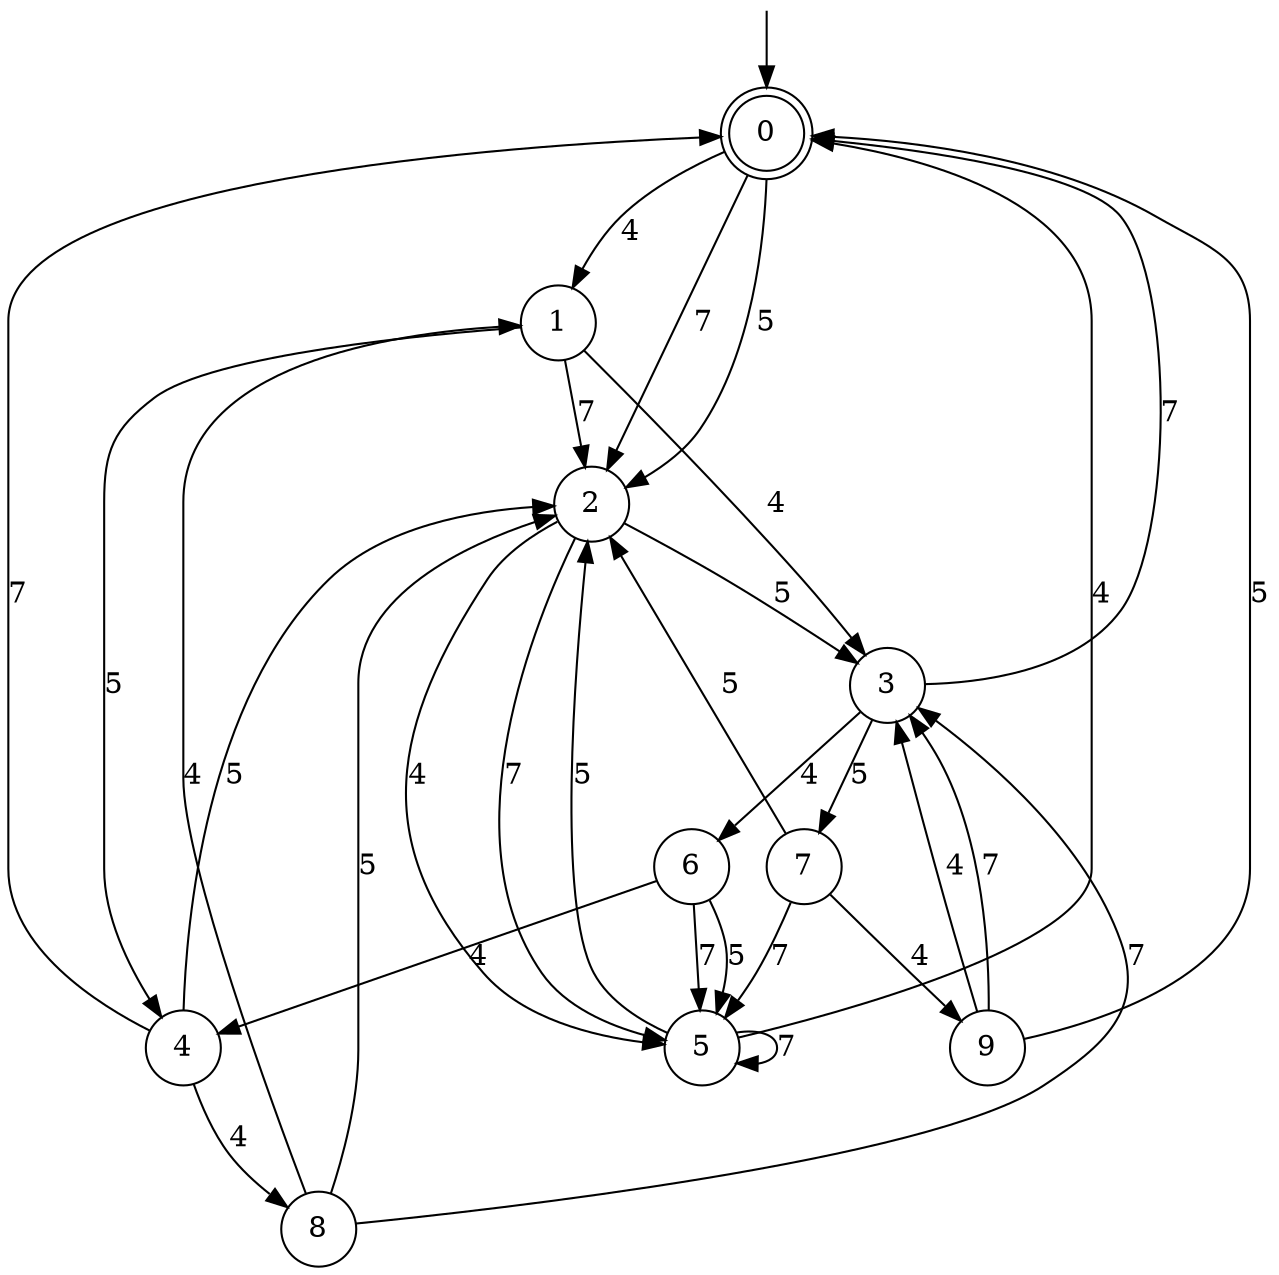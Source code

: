 digraph g {

	s0 [shape="doublecircle" label="0"];
	s1 [shape="circle" label="1"];
	s2 [shape="circle" label="2"];
	s3 [shape="circle" label="3"];
	s4 [shape="circle" label="4"];
	s5 [shape="circle" label="5"];
	s6 [shape="circle" label="6"];
	s7 [shape="circle" label="7"];
	s8 [shape="circle" label="8"];
	s9 [shape="circle" label="9"];
	s0 -> s1 [label="4"];
	s0 -> s2 [label="5"];
	s0 -> s2 [label="7"];
	s1 -> s3 [label="4"];
	s1 -> s4 [label="5"];
	s1 -> s2 [label="7"];
	s2 -> s5 [label="4"];
	s2 -> s3 [label="5"];
	s2 -> s5 [label="7"];
	s3 -> s6 [label="4"];
	s3 -> s7 [label="5"];
	s3 -> s0 [label="7"];
	s4 -> s8 [label="4"];
	s4 -> s2 [label="5"];
	s4 -> s0 [label="7"];
	s5 -> s0 [label="4"];
	s5 -> s2 [label="5"];
	s5 -> s5 [label="7"];
	s6 -> s4 [label="4"];
	s6 -> s5 [label="5"];
	s6 -> s5 [label="7"];
	s7 -> s9 [label="4"];
	s7 -> s2 [label="5"];
	s7 -> s5 [label="7"];
	s8 -> s1 [label="4"];
	s8 -> s2 [label="5"];
	s8 -> s3 [label="7"];
	s9 -> s3 [label="4"];
	s9 -> s0 [label="5"];
	s9 -> s3 [label="7"];

__start0 [label="" shape="none" width="0" height="0"];
__start0 -> s0;

}
